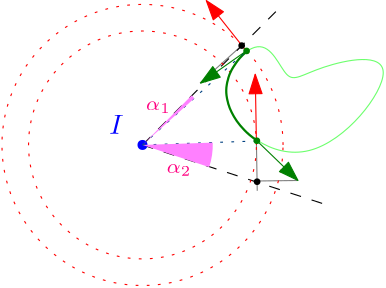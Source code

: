 <?xml version="1.0"?>
<!DOCTYPE ipe SYSTEM "ipe.dtd">
<ipe version="70218" creator="Ipe 7.2.28">
<info created="D:20241203195501" modified="D:20241203195501"/>
<ipestyle name="basic">
<symbol name="arrow/arc(spx)">
<path stroke="sym-stroke" fill="sym-stroke" pen="sym-pen">
0 0 m
-1 0.333 l
-1 -0.333 l
h
</path>
</symbol>
<symbol name="arrow/farc(spx)">
<path stroke="sym-stroke" fill="white" pen="sym-pen">
0 0 m
-1 0.333 l
-1 -0.333 l
h
</path>
</symbol>
<symbol name="arrow/ptarc(spx)">
<path stroke="sym-stroke" fill="sym-stroke" pen="sym-pen">
0 0 m
-1 0.333 l
-0.8 0 l
-1 -0.333 l
h
</path>
</symbol>
<symbol name="arrow/fptarc(spx)">
<path stroke="sym-stroke" fill="white" pen="sym-pen">
0 0 m
-1 0.333 l
-0.8 0 l
-1 -0.333 l
h
</path>
</symbol>
<symbol name="mark/circle(sx)" transformations="translations">
<path fill="sym-stroke">
0.6 0 0 0.6 0 0 e
0.4 0 0 0.4 0 0 e
</path>
</symbol>
<symbol name="mark/disk(sx)" transformations="translations">
<path fill="sym-stroke">
0.6 0 0 0.6 0 0 e
</path>
</symbol>
<symbol name="mark/fdisk(sfx)" transformations="translations">
<group>
<path fill="sym-fill">
0.5 0 0 0.5 0 0 e
</path>
<path fill="sym-stroke" fillrule="eofill">
0.6 0 0 0.6 0 0 e
0.4 0 0 0.4 0 0 e
</path>
</group>
</symbol>
<symbol name="mark/box(sx)" transformations="translations">
<path fill="sym-stroke" fillrule="eofill">
-0.6 -0.6 m
0.6 -0.6 l
0.6 0.6 l
-0.6 0.6 l
h
-0.4 -0.4 m
0.4 -0.4 l
0.4 0.4 l
-0.4 0.4 l
h
</path>
</symbol>
<symbol name="mark/square(sx)" transformations="translations">
<path fill="sym-stroke">
-0.6 -0.6 m
0.6 -0.6 l
0.6 0.6 l
-0.6 0.6 l
h
</path>
</symbol>
<symbol name="mark/fsquare(sfx)" transformations="translations">
<group>
<path fill="sym-fill">
-0.5 -0.5 m
0.5 -0.5 l
0.5 0.5 l
-0.5 0.5 l
h
</path>
<path fill="sym-stroke" fillrule="eofill">
-0.6 -0.6 m
0.6 -0.6 l
0.6 0.6 l
-0.6 0.6 l
h
-0.4 -0.4 m
0.4 -0.4 l
0.4 0.4 l
-0.4 0.4 l
h
</path>
</group>
</symbol>
<symbol name="mark/cross(sx)" transformations="translations">
<group>
<path fill="sym-stroke">
-0.43 -0.57 m
0.57 0.43 l
0.43 0.57 l
-0.57 -0.43 l
h
</path>
<path fill="sym-stroke">
-0.43 0.57 m
0.57 -0.43 l
0.43 -0.57 l
-0.57 0.43 l
h
</path>
</group>
</symbol>
<symbol name="arrow/fnormal(spx)">
<path stroke="sym-stroke" fill="white" pen="sym-pen">
0 0 m
-1 0.333 l
-1 -0.333 l
h
</path>
</symbol>
<symbol name="arrow/pointed(spx)">
<path stroke="sym-stroke" fill="sym-stroke" pen="sym-pen">
0 0 m
-1 0.333 l
-0.8 0 l
-1 -0.333 l
h
</path>
</symbol>
<symbol name="arrow/fpointed(spx)">
<path stroke="sym-stroke" fill="white" pen="sym-pen">
0 0 m
-1 0.333 l
-0.8 0 l
-1 -0.333 l
h
</path>
</symbol>
<symbol name="arrow/linear(spx)">
<path stroke="sym-stroke" pen="sym-pen">
-1 0.333 m
0 0 l
-1 -0.333 l
</path>
</symbol>
<symbol name="arrow/fdouble(spx)">
<path stroke="sym-stroke" fill="white" pen="sym-pen">
0 0 m
-1 0.333 l
-1 -0.333 l
h
-1 0 m
-2 0.333 l
-2 -0.333 l
h
</path>
</symbol>
<symbol name="arrow/double(spx)">
<path stroke="sym-stroke" fill="sym-stroke" pen="sym-pen">
0 0 m
-1 0.333 l
-1 -0.333 l
h
-1 0 m
-2 0.333 l
-2 -0.333 l
h
</path>
</symbol>
<symbol name="arrow/mid-normal(spx)">
<path stroke="sym-stroke" fill="sym-stroke" pen="sym-pen">
0.5 0 m
-0.5 0.333 l
-0.5 -0.333 l
h
</path>
</symbol>
<symbol name="arrow/mid-fnormal(spx)">
<path stroke="sym-stroke" fill="white" pen="sym-pen">
0.5 0 m
-0.5 0.333 l
-0.5 -0.333 l
h
</path>
</symbol>
<symbol name="arrow/mid-pointed(spx)">
<path stroke="sym-stroke" fill="sym-stroke" pen="sym-pen">
0.5 0 m
-0.5 0.333 l
-0.3 0 l
-0.5 -0.333 l
h
</path>
</symbol>
<symbol name="arrow/mid-fpointed(spx)">
<path stroke="sym-stroke" fill="white" pen="sym-pen">
0.5 0 m
-0.5 0.333 l
-0.3 0 l
-0.5 -0.333 l
h
</path>
</symbol>
<symbol name="arrow/mid-double(spx)">
<path stroke="sym-stroke" fill="sym-stroke" pen="sym-pen">
1 0 m
0 0.333 l
0 -0.333 l
h
0 0 m
-1 0.333 l
-1 -0.333 l
h
</path>
</symbol>
<symbol name="arrow/mid-fdouble(spx)">
<path stroke="sym-stroke" fill="white" pen="sym-pen">
1 0 m
0 0.333 l
0 -0.333 l
h
0 0 m
-1 0.333 l
-1 -0.333 l
h
</path>
</symbol>
<anglesize name="22.5 deg" value="22.5"/>
<anglesize name="30 deg" value="30"/>
<anglesize name="45 deg" value="45"/>
<anglesize name="60 deg" value="60"/>
<anglesize name="90 deg" value="90"/>
<arrowsize name="large" value="10"/>
<arrowsize name="small" value="5"/>
<arrowsize name="tiny" value="3"/>
<color name="blue" value="0 0 1"/>
<color name="brown" value="0.647 0.165 0.165"/>
<color name="darkblue" value="0 0 0.545"/>
<color name="darkcyan" value="0 0.545 0.545"/>
<color name="darkgray" value="0.663"/>
<color name="darkgreen" value="0 0.392 0"/>
<color name="darkmagenta" value="0.545 0 0.545"/>
<color name="darkorange" value="1 0.549 0"/>
<color name="darkred" value="0.545 0 0"/>
<color name="gold" value="1 0.843 0"/>
<color name="gray" value="0.745"/>
<color name="green" value="0 1 0"/>
<color name="lightblue" value="0.678 0.847 0.902"/>
<color name="lightcyan" value="0.878 1 1"/>
<color name="lightgray" value="0.827"/>
<color name="lightgreen" value="0.565 0.933 0.565"/>
<color name="lightyellow" value="1 1 0.878"/>
<color name="navy" value="0 0 0.502"/>
<color name="orange" value="1 0.647 0"/>
<color name="pink" value="1 0.753 0.796"/>
<color name="purple" value="0.627 0.125 0.941"/>
<color name="red" value="1 0 0"/>
<color name="seagreen" value="0.18 0.545 0.341"/>
<color name="turquoise" value="0.251 0.878 0.816"/>
<color name="violet" value="0.933 0.51 0.933"/>
<color name="yellow" value="1 1 0"/>
<dashstyle name="dash dot dotted" value="[4 2 1 2 1 2] 0"/>
<dashstyle name="dash dotted" value="[4 2 1 2] 0"/>
<dashstyle name="dashed" value="[4] 0"/>
<dashstyle name="dotted" value="[1 3] 0"/>
<gridsize name="10 pts (~3.5 mm)" value="10"/>
<gridsize name="14 pts (~5 mm)" value="14"/>
<gridsize name="16 pts (~6 mm)" value="16"/>
<gridsize name="20 pts (~7 mm)" value="20"/>
<gridsize name="28 pts (~10 mm)" value="28"/>
<gridsize name="32 pts (~12 mm)" value="32"/>
<gridsize name="4 pts" value="4"/>
<gridsize name="56 pts (~20 mm)" value="56"/>
<gridsize name="8 pts (~3 mm)" value="8"/>
<opacity name="10%" value="0.1"/>
<opacity name="30%" value="0.3"/>
<opacity name="50%" value="0.5"/>
<opacity name="75%" value="0.75"/>
<pen name="fat" value="1.2"/>
<pen name="heavier" value="0.8"/>
<pen name="ultrafat" value="2"/>
<symbolsize name="large" value="5"/>
<symbolsize name="small" value="2"/>
<symbolsize name="tiny" value="1.1"/>
<textsize name="Huge" value="\Huge"/>
<textsize name="LARGE" value="\LARGE"/>
<textsize name="Large" value="\Large"/>
<textsize name="footnote" value="\footnotesize"/>
<textsize name="huge" value="\huge"/>
<textsize name="large" value="\large"/>
<textsize name="script" value="\scriptsize"/>
<textsize name="small" value="\small"/>
<textsize name="tiny" value="\tiny"/>
<textstyle name="center" begin="\begin{center}" end="\end{center}"/>
<textstyle name="item" begin="\begin{itemize}\item{}" end="\end{itemize}"/>
<textstyle name="itemize" begin="\begin{itemize}" end="\end{itemize}"/>
<tiling name="falling" angle="-60" step="4" width="1"/>
<tiling name="rising" angle="30" step="4" width="1"/>
</ipestyle>
<page>
<layer name="alpha"/>
<view layers="alpha" active="alpha"/>
<path layer="alpha" matrix="0.737529 0 0 0.737529 87.7117 157.661" stroke="0.502">
332.995 669.572 m
332.585 693.445 l
</path>
<path matrix="1 0 0 1 -0.00011353 0.00024739" stroke="0.502">
347.833 655.207 m
333.263 655.025 l
</path>
<path matrix="1 0 0 1 -0.00011353 0.00024739" stroke="0.502">
312.699 690.314 m
327.792 703.866 l
</path>
<path matrix="1 0 0 1 0.00045983 -0.00049485" stroke="0" dash="dashed">
292 668 m
340 716 l
</path>
<path matrix="1 0 0 1 0.00045983 -0.00049485" stroke="0" dash="dashed">
292 668 m
360.369 645.758 l
</path>
<path matrix="1 0 0 1 0.0003463 -0.00024746" stroke="1 0 0" dash="dotted">
50.6004 0 0 50.6004 292 668 e
</path>
<path matrix="1 0 0 1 0.0003463 -0.00024746" stroke="1 0 0" dash="dotted">
41.0253 0 0 41.0253 292 668 e
</path>
<text matrix="1 0 0 1 36 11.9988" transformations="translations" pos="244 660" stroke="0 0 1" type="label" width="5.161" height="6.808" depth="0" valign="baseline" style="math">I</text>
<use matrix="1 0 0 1 36 11.9988" name="mark/disk(sx)" pos="256 656" size="normal" stroke="0 0 1"/>
<path matrix="1 0 0 1 0.00058022 -0.00040508" stroke="0.424 1 0.424">
336 712
312 684
352 652
392 704
352 696
344 688 u
</path>
<path matrix="1 0 0 1 0.00058022 -0.00040508" stroke="0 0.502 0" pen="heavier">
329.569 701.707 m
327.232 699.697
325.643 697.501
323.541 694.324
322.372 690.492
321.952 686.847
322.84 682.548
323.961 679.884
325.784 676.613
328.494 673.389
330.971 671.099
333.214 669.604 c
</path>
<path matrix="1 0 0 1 0.00058022 -0.00040508" stroke="0 0.251 0.502" dash="dotted">
292 668 m
333.156 669.427 l
</path>
<path matrix="1 0 0 1 0.00058022 -0.00040508" stroke="0 0.251 0.502" dash="dotted">
292 668 m
329.562 702.039 l
</path>
<path matrix="1 0 0 1 0.0003463 -0.00024746" stroke="1 0 0" arrow="normal/normal">
329.409 701.744 m
314.962 719.982 l
</path>
<path matrix="1 0 0 1 0.0003463 -0.00024746" stroke="1 0 0" arrow="normal/normal">
332.995 669.572 m
332.585 693.445 l
</path>
<path matrix="1 0 0 1 0.0003463 -0.00024746" stroke="0 0.502 0" arrow="normal/normal">
329.204 701.744 m
312.913 690.269 l
</path>
<path matrix="1 0 0 1 0.0003463 -0.00024746" stroke="0 0.502 0" arrow="normal/normal">
332.995 669.674 m
347.954 655.227 l
</path>
<use matrix="1 0 0 1 0.00061585 -0.00027209" name="mark/disk(sx)" pos="333.167 669.511" size="small" stroke="0 0.502 0"/>
<use matrix="1 0 0 1 0.00061585 -0.00027209" name="mark/disk(sx)" pos="329.475 701.847" size="small" stroke="0 0.502 0"/>
<use matrix="1 0 0 1 0.0003463 -0.00024746" name="mark/disk(sx)" pos="327.707 703.765" size="small"/>
<use matrix="1 0 0 1 0.0003463 -0.00024746" name="mark/disk(sx)" pos="333.261 654.766" size="small"/>
<path matrix="1 0 0 1 0.00045983 -0.00049485" fill="1 0.502 1">
292 668 m
309.731 685.88 l
310.642 684.788 l
291.883 667.911 l
</path>
<path matrix="1 0 0 1 0.00045983 -0.00049485" fill="1 0.502 1">
317.284 668.85 m
25.2982 0 0 -25.2982 292 668 316 660 a
292 668 l
317.2 668.845 l
</path>
<text matrix="1 0 0 1 49.1784 20.5176" transformations="translations" pos="244 660" stroke="1 0 0.502" type="label" width="9.068" height="3.009" depth="0.99" valign="baseline" size="script" style="math">\alpha_1</text>
<text matrix="1 0 0 1 56.6323 -2.1109" transformations="translations" pos="244 660" stroke="1 0 0.502" type="label" width="9.068" height="3.009" depth="0.99" valign="baseline" size="script" style="math">\alpha_2</text>
</page>
</ipe>
